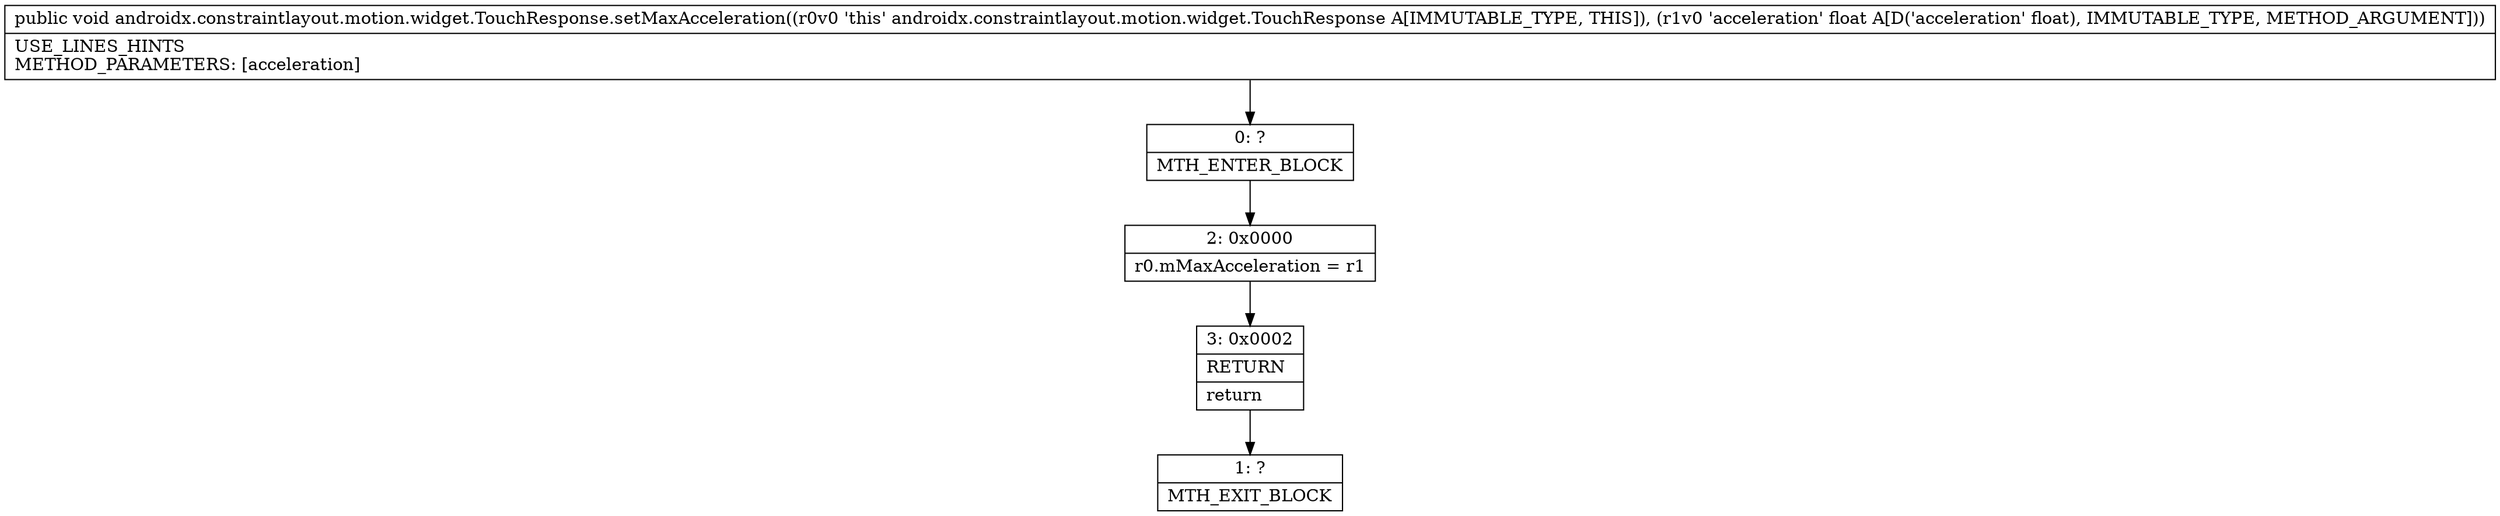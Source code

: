 digraph "CFG forandroidx.constraintlayout.motion.widget.TouchResponse.setMaxAcceleration(F)V" {
Node_0 [shape=record,label="{0\:\ ?|MTH_ENTER_BLOCK\l}"];
Node_2 [shape=record,label="{2\:\ 0x0000|r0.mMaxAcceleration = r1\l}"];
Node_3 [shape=record,label="{3\:\ 0x0002|RETURN\l|return\l}"];
Node_1 [shape=record,label="{1\:\ ?|MTH_EXIT_BLOCK\l}"];
MethodNode[shape=record,label="{public void androidx.constraintlayout.motion.widget.TouchResponse.setMaxAcceleration((r0v0 'this' androidx.constraintlayout.motion.widget.TouchResponse A[IMMUTABLE_TYPE, THIS]), (r1v0 'acceleration' float A[D('acceleration' float), IMMUTABLE_TYPE, METHOD_ARGUMENT]))  | USE_LINES_HINTS\lMETHOD_PARAMETERS: [acceleration]\l}"];
MethodNode -> Node_0;Node_0 -> Node_2;
Node_2 -> Node_3;
Node_3 -> Node_1;
}

